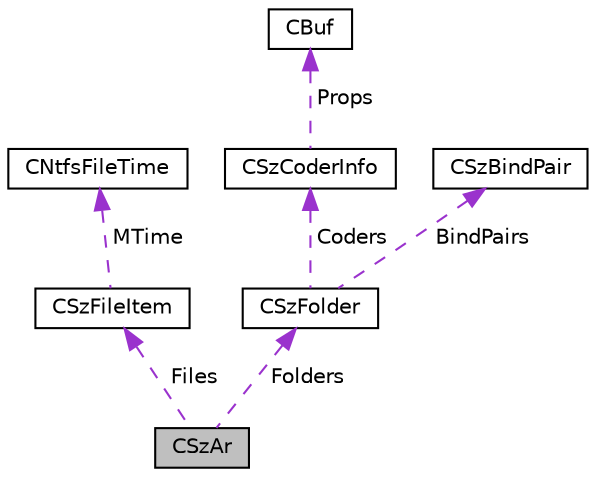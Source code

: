 digraph "CSzAr"
{
 // LATEX_PDF_SIZE
  edge [fontname="Helvetica",fontsize="10",labelfontname="Helvetica",labelfontsize="10"];
  node [fontname="Helvetica",fontsize="10",shape=record];
  Node1 [label="CSzAr",height=0.2,width=0.4,color="black", fillcolor="grey75", style="filled", fontcolor="black",tooltip=" "];
  Node2 -> Node1 [dir="back",color="darkorchid3",fontsize="10",style="dashed",label=" Files" ,fontname="Helvetica"];
  Node2 [label="CSzFileItem",height=0.2,width=0.4,color="black", fillcolor="white", style="filled",URL="$struct_c_sz_file_item.html",tooltip=" "];
  Node3 -> Node2 [dir="back",color="darkorchid3",fontsize="10",style="dashed",label=" MTime" ,fontname="Helvetica"];
  Node3 [label="CNtfsFileTime",height=0.2,width=0.4,color="black", fillcolor="white", style="filled",URL="$struct_c_ntfs_file_time.html",tooltip=" "];
  Node4 -> Node1 [dir="back",color="darkorchid3",fontsize="10",style="dashed",label=" Folders" ,fontname="Helvetica"];
  Node4 [label="CSzFolder",height=0.2,width=0.4,color="black", fillcolor="white", style="filled",URL="$struct_c_sz_folder.html",tooltip=" "];
  Node5 -> Node4 [dir="back",color="darkorchid3",fontsize="10",style="dashed",label=" Coders" ,fontname="Helvetica"];
  Node5 [label="CSzCoderInfo",height=0.2,width=0.4,color="black", fillcolor="white", style="filled",URL="$struct_c_sz_coder_info.html",tooltip=" "];
  Node6 -> Node5 [dir="back",color="darkorchid3",fontsize="10",style="dashed",label=" Props" ,fontname="Helvetica"];
  Node6 [label="CBuf",height=0.2,width=0.4,color="black", fillcolor="white", style="filled",URL="$struct_c_buf.html",tooltip=" "];
  Node7 -> Node4 [dir="back",color="darkorchid3",fontsize="10",style="dashed",label=" BindPairs" ,fontname="Helvetica"];
  Node7 [label="CSzBindPair",height=0.2,width=0.4,color="black", fillcolor="white", style="filled",URL="$struct_c_sz_bind_pair.html",tooltip=" "];
}
